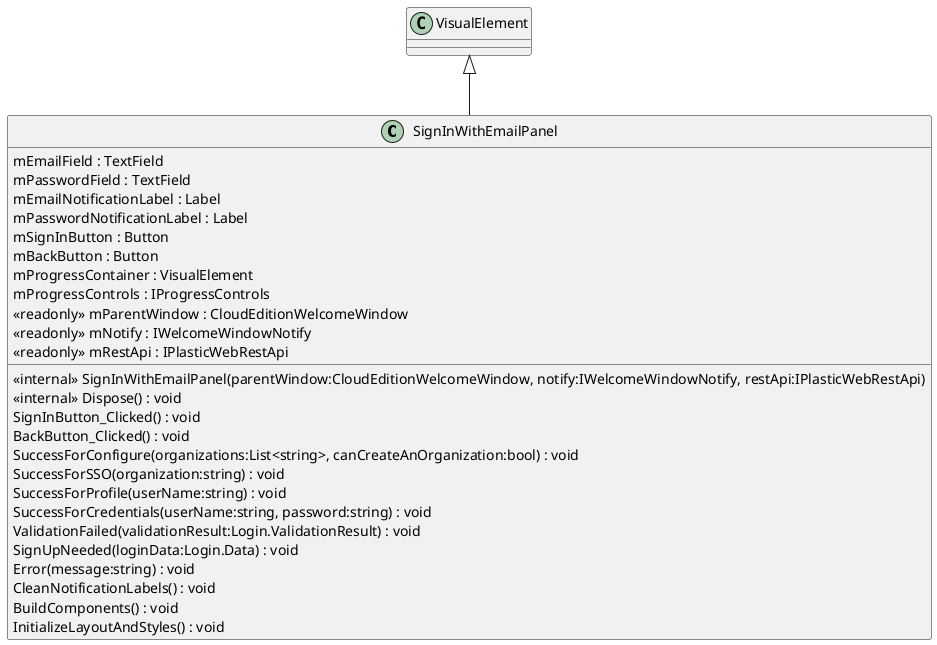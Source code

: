 @startuml
class SignInWithEmailPanel {
    <<internal>> SignInWithEmailPanel(parentWindow:CloudEditionWelcomeWindow, notify:IWelcomeWindowNotify, restApi:IPlasticWebRestApi)
    <<internal>> Dispose() : void
    SignInButton_Clicked() : void
    BackButton_Clicked() : void
    SuccessForConfigure(organizations:List<string>, canCreateAnOrganization:bool) : void
    SuccessForSSO(organization:string) : void
    SuccessForProfile(userName:string) : void
    SuccessForCredentials(userName:string, password:string) : void
    ValidationFailed(validationResult:Login.ValidationResult) : void
    SignUpNeeded(loginData:Login.Data) : void
    Error(message:string) : void
    CleanNotificationLabels() : void
    BuildComponents() : void
    InitializeLayoutAndStyles() : void
    mEmailField : TextField
    mPasswordField : TextField
    mEmailNotificationLabel : Label
    mPasswordNotificationLabel : Label
    mSignInButton : Button
    mBackButton : Button
    mProgressContainer : VisualElement
    mProgressControls : IProgressControls
    <<readonly>> mParentWindow : CloudEditionWelcomeWindow
    <<readonly>> mNotify : IWelcomeWindowNotify
    <<readonly>> mRestApi : IPlasticWebRestApi
}
VisualElement <|-- SignInWithEmailPanel
@enduml
